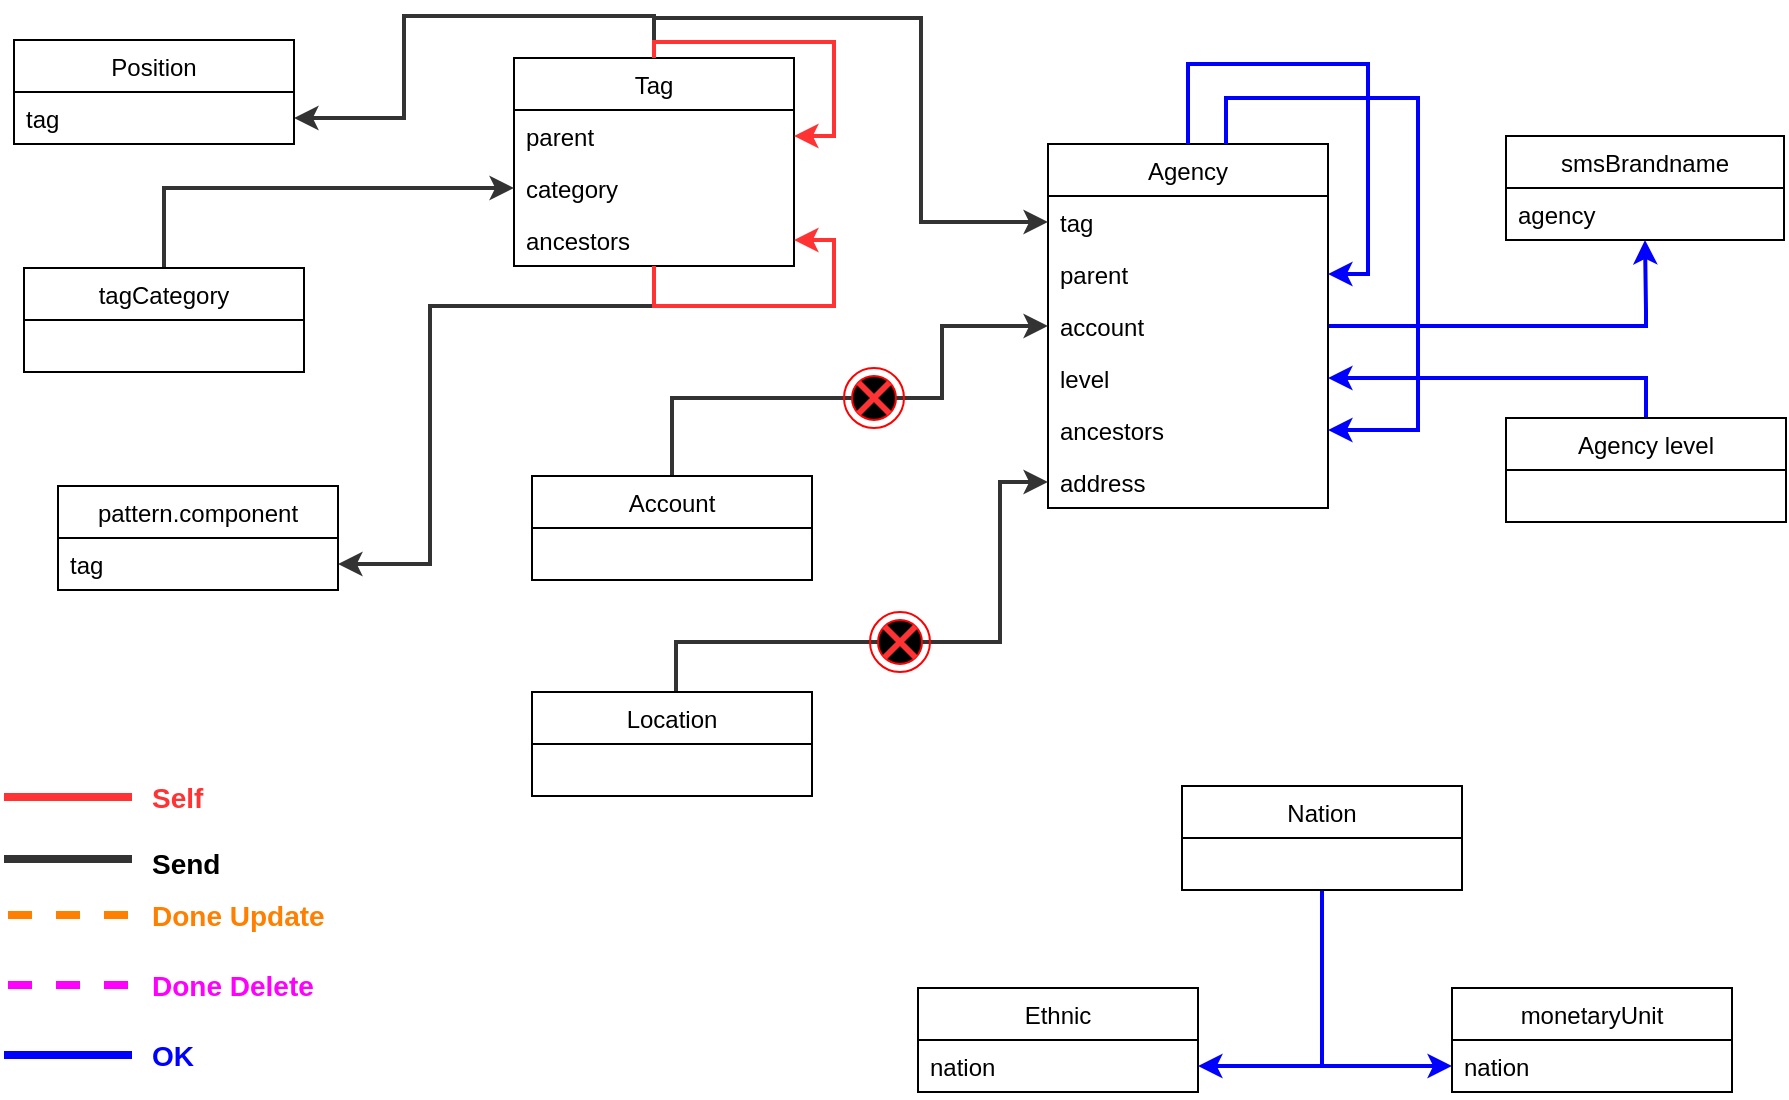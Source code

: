 <mxfile version="14.4.6" type="github">
  <diagram id="kHLsbcLHMgKkTKzZlc_j" name="Trang-1">
    <mxGraphModel dx="1280" dy="699" grid="0" gridSize="10" guides="1" tooltips="1" connect="1" arrows="1" fold="1" page="1" pageScale="1" pageWidth="4681" pageHeight="3300" math="0" shadow="0">
      <root>
        <mxCell id="0" />
        <mxCell id="1" parent="0" />
        <mxCell id="RnlfCP2qKSnffvko98fF-54" style="edgeStyle=orthogonalEdgeStyle;rounded=0;orthogonalLoop=1;jettySize=auto;html=1;strokeWidth=2;strokeColor=#0000FF;" edge="1" parent="1" source="RnlfCP2qKSnffvko98fF-7" target="RnlfCP2qKSnffvko98fF-53">
          <mxGeometry relative="1" as="geometry">
            <Array as="points">
              <mxPoint x="2772" y="807" />
              <mxPoint x="2772" y="799" />
            </Array>
          </mxGeometry>
        </mxCell>
        <mxCell id="RnlfCP2qKSnffvko98fF-7" value="Agency" style="swimlane;fontStyle=0;childLayout=stackLayout;horizontal=1;startSize=26;fillColor=none;horizontalStack=0;resizeParent=1;resizeParentMax=0;resizeLast=0;collapsible=1;marginBottom=0;" vertex="1" parent="1">
          <mxGeometry x="2473" y="716" width="140" height="182" as="geometry" />
        </mxCell>
        <mxCell id="RnlfCP2qKSnffvko98fF-8" value="tag" style="text;strokeColor=none;fillColor=none;align=left;verticalAlign=top;spacingLeft=4;spacingRight=4;overflow=hidden;rotatable=0;points=[[0,0.5],[1,0.5]];portConstraint=eastwest;" vertex="1" parent="RnlfCP2qKSnffvko98fF-7">
          <mxGeometry y="26" width="140" height="26" as="geometry" />
        </mxCell>
        <mxCell id="RnlfCP2qKSnffvko98fF-9" value="parent&#xa;" style="text;strokeColor=none;fillColor=none;align=left;verticalAlign=top;spacingLeft=4;spacingRight=4;overflow=hidden;rotatable=0;points=[[0,0.5],[1,0.5]];portConstraint=eastwest;" vertex="1" parent="RnlfCP2qKSnffvko98fF-7">
          <mxGeometry y="52" width="140" height="26" as="geometry" />
        </mxCell>
        <mxCell id="RnlfCP2qKSnffvko98fF-10" value="account&#xa;" style="text;strokeColor=none;fillColor=none;align=left;verticalAlign=top;spacingLeft=4;spacingRight=4;overflow=hidden;rotatable=0;points=[[0,0.5],[1,0.5]];portConstraint=eastwest;" vertex="1" parent="RnlfCP2qKSnffvko98fF-7">
          <mxGeometry y="78" width="140" height="26" as="geometry" />
        </mxCell>
        <mxCell id="RnlfCP2qKSnffvko98fF-19" value="level" style="text;strokeColor=none;fillColor=none;align=left;verticalAlign=top;spacingLeft=4;spacingRight=4;overflow=hidden;rotatable=0;points=[[0,0.5],[1,0.5]];portConstraint=eastwest;" vertex="1" parent="RnlfCP2qKSnffvko98fF-7">
          <mxGeometry y="104" width="140" height="26" as="geometry" />
        </mxCell>
        <mxCell id="RnlfCP2qKSnffvko98fF-16" style="edgeStyle=orthogonalEdgeStyle;rounded=0;orthogonalLoop=1;jettySize=auto;html=1;strokeWidth=2;strokeColor=#0000FF;" edge="1" parent="RnlfCP2qKSnffvko98fF-7" source="RnlfCP2qKSnffvko98fF-7" target="RnlfCP2qKSnffvko98fF-9">
          <mxGeometry relative="1" as="geometry">
            <Array as="points">
              <mxPoint x="70" y="-40" />
              <mxPoint x="160" y="-40" />
              <mxPoint x="160" y="65" />
            </Array>
          </mxGeometry>
        </mxCell>
        <mxCell id="RnlfCP2qKSnffvko98fF-20" value="ancestors" style="text;strokeColor=none;fillColor=none;align=left;verticalAlign=top;spacingLeft=4;spacingRight=4;overflow=hidden;rotatable=0;points=[[0,0.5],[1,0.5]];portConstraint=eastwest;" vertex="1" parent="RnlfCP2qKSnffvko98fF-7">
          <mxGeometry y="130" width="140" height="26" as="geometry" />
        </mxCell>
        <mxCell id="RnlfCP2qKSnffvko98fF-23" style="edgeStyle=orthogonalEdgeStyle;rounded=0;orthogonalLoop=1;jettySize=auto;html=1;strokeWidth=2;strokeColor=#0000FF;" edge="1" parent="RnlfCP2qKSnffvko98fF-7" target="RnlfCP2qKSnffvko98fF-20">
          <mxGeometry relative="1" as="geometry">
            <mxPoint x="89" as="sourcePoint" />
            <Array as="points">
              <mxPoint x="89" />
              <mxPoint x="89" y="-23" />
              <mxPoint x="185" y="-23" />
              <mxPoint x="185" y="143" />
            </Array>
          </mxGeometry>
        </mxCell>
        <mxCell id="RnlfCP2qKSnffvko98fF-28" value="address" style="text;strokeColor=none;fillColor=none;align=left;verticalAlign=top;spacingLeft=4;spacingRight=4;overflow=hidden;rotatable=0;points=[[0,0.5],[1,0.5]];portConstraint=eastwest;" vertex="1" parent="RnlfCP2qKSnffvko98fF-7">
          <mxGeometry y="156" width="140" height="26" as="geometry" />
        </mxCell>
        <mxCell id="RnlfCP2qKSnffvko98fF-15" style="edgeStyle=orthogonalEdgeStyle;rounded=0;orthogonalLoop=1;jettySize=auto;html=1;exitX=0.5;exitY=0;exitDx=0;exitDy=0;strokeWidth=2;strokeColor=#333333;" edge="1" parent="1" source="RnlfCP2qKSnffvko98fF-11" target="RnlfCP2qKSnffvko98fF-8">
          <mxGeometry relative="1" as="geometry" />
        </mxCell>
        <mxCell id="RnlfCP2qKSnffvko98fF-40" style="edgeStyle=orthogonalEdgeStyle;rounded=0;orthogonalLoop=1;jettySize=auto;html=1;strokeWidth=2;strokeColor=#333333;" edge="1" parent="1" source="RnlfCP2qKSnffvko98fF-11" target="RnlfCP2qKSnffvko98fF-39">
          <mxGeometry relative="1" as="geometry">
            <Array as="points">
              <mxPoint x="2276" y="652" />
              <mxPoint x="2151" y="652" />
              <mxPoint x="2151" y="703" />
            </Array>
          </mxGeometry>
        </mxCell>
        <mxCell id="RnlfCP2qKSnffvko98fF-51" style="edgeStyle=orthogonalEdgeStyle;rounded=0;orthogonalLoop=1;jettySize=auto;html=1;strokeWidth=2;strokeColor=#333333;" edge="1" parent="1" source="RnlfCP2qKSnffvko98fF-11" target="RnlfCP2qKSnffvko98fF-50">
          <mxGeometry relative="1" as="geometry">
            <Array as="points">
              <mxPoint x="2276" y="797" />
              <mxPoint x="2164" y="797" />
              <mxPoint x="2164" y="926" />
            </Array>
          </mxGeometry>
        </mxCell>
        <mxCell id="RnlfCP2qKSnffvko98fF-11" value="Tag" style="swimlane;fontStyle=0;childLayout=stackLayout;horizontal=1;startSize=26;fillColor=none;horizontalStack=0;resizeParent=1;resizeParentMax=0;resizeLast=0;collapsible=1;marginBottom=0;" vertex="1" parent="1">
          <mxGeometry x="2206" y="673" width="140" height="104" as="geometry" />
        </mxCell>
        <mxCell id="RnlfCP2qKSnffvko98fF-42" value="parent&#xa;" style="text;strokeColor=none;fillColor=none;align=left;verticalAlign=top;spacingLeft=4;spacingRight=4;overflow=hidden;rotatable=0;points=[[0,0.5],[1,0.5]];portConstraint=eastwest;" vertex="1" parent="RnlfCP2qKSnffvko98fF-11">
          <mxGeometry y="26" width="140" height="26" as="geometry" />
        </mxCell>
        <mxCell id="RnlfCP2qKSnffvko98fF-41" value="category" style="text;strokeColor=none;fillColor=none;align=left;verticalAlign=top;spacingLeft=4;spacingRight=4;overflow=hidden;rotatable=0;points=[[0,0.5],[1,0.5]];portConstraint=eastwest;" vertex="1" parent="RnlfCP2qKSnffvko98fF-11">
          <mxGeometry y="52" width="140" height="26" as="geometry" />
        </mxCell>
        <mxCell id="RnlfCP2qKSnffvko98fF-46" style="edgeStyle=orthogonalEdgeStyle;rounded=0;orthogonalLoop=1;jettySize=auto;html=1;strokeWidth=2;strokeColor=#FF3333;" edge="1" parent="RnlfCP2qKSnffvko98fF-11" source="RnlfCP2qKSnffvko98fF-11" target="RnlfCP2qKSnffvko98fF-42">
          <mxGeometry relative="1" as="geometry">
            <Array as="points">
              <mxPoint x="70" y="-8" />
              <mxPoint x="160" y="-8" />
              <mxPoint x="160" y="39" />
            </Array>
          </mxGeometry>
        </mxCell>
        <mxCell id="RnlfCP2qKSnffvko98fF-47" value="ancestors" style="text;strokeColor=none;fillColor=none;align=left;verticalAlign=top;spacingLeft=4;spacingRight=4;overflow=hidden;rotatable=0;points=[[0,0.5],[1,0.5]];portConstraint=eastwest;" vertex="1" parent="RnlfCP2qKSnffvko98fF-11">
          <mxGeometry y="78" width="140" height="26" as="geometry" />
        </mxCell>
        <mxCell id="RnlfCP2qKSnffvko98fF-48" style="edgeStyle=orthogonalEdgeStyle;rounded=0;orthogonalLoop=1;jettySize=auto;html=1;strokeColor=#FF3333;strokeWidth=2;" edge="1" parent="RnlfCP2qKSnffvko98fF-11" source="RnlfCP2qKSnffvko98fF-11" target="RnlfCP2qKSnffvko98fF-47">
          <mxGeometry relative="1" as="geometry" />
        </mxCell>
        <mxCell id="RnlfCP2qKSnffvko98fF-18" style="edgeStyle=orthogonalEdgeStyle;rounded=0;orthogonalLoop=1;jettySize=auto;html=1;strokeWidth=2;strokeColor=#333333;" edge="1" parent="1" source="RnlfCP2qKSnffvko98fF-17" target="RnlfCP2qKSnffvko98fF-10">
          <mxGeometry relative="1" as="geometry">
            <Array as="points">
              <mxPoint x="2285" y="843" />
              <mxPoint x="2420" y="843" />
              <mxPoint x="2420" y="807" />
            </Array>
          </mxGeometry>
        </mxCell>
        <mxCell id="RnlfCP2qKSnffvko98fF-17" value="Account" style="swimlane;fontStyle=0;childLayout=stackLayout;horizontal=1;startSize=26;fillColor=none;horizontalStack=0;resizeParent=1;resizeParentMax=0;resizeLast=0;collapsible=1;marginBottom=0;" vertex="1" parent="1">
          <mxGeometry x="2215" y="882" width="140" height="52" as="geometry" />
        </mxCell>
        <mxCell id="RnlfCP2qKSnffvko98fF-22" style="edgeStyle=orthogonalEdgeStyle;rounded=0;orthogonalLoop=1;jettySize=auto;html=1;exitX=0.5;exitY=0;exitDx=0;exitDy=0;strokeWidth=2;strokeColor=#0000FF;" edge="1" parent="1" source="RnlfCP2qKSnffvko98fF-21" target="RnlfCP2qKSnffvko98fF-19">
          <mxGeometry relative="1" as="geometry" />
        </mxCell>
        <mxCell id="RnlfCP2qKSnffvko98fF-21" value="Agency level" style="swimlane;fontStyle=0;childLayout=stackLayout;horizontal=1;startSize=26;fillColor=none;horizontalStack=0;resizeParent=1;resizeParentMax=0;resizeLast=0;collapsible=1;marginBottom=0;" vertex="1" parent="1">
          <mxGeometry x="2702" y="853" width="140" height="52" as="geometry" />
        </mxCell>
        <mxCell id="RnlfCP2qKSnffvko98fF-30" style="edgeStyle=orthogonalEdgeStyle;rounded=0;orthogonalLoop=1;jettySize=auto;html=1;strokeWidth=2;strokeColor=#333333;" edge="1" parent="1" source="RnlfCP2qKSnffvko98fF-29" target="RnlfCP2qKSnffvko98fF-28">
          <mxGeometry relative="1" as="geometry">
            <Array as="points">
              <mxPoint x="2287" y="965" />
              <mxPoint x="2449" y="965" />
              <mxPoint x="2449" y="885" />
            </Array>
          </mxGeometry>
        </mxCell>
        <mxCell id="RnlfCP2qKSnffvko98fF-29" value="Location" style="swimlane;fontStyle=0;childLayout=stackLayout;horizontal=1;startSize=26;fillColor=none;horizontalStack=0;resizeParent=1;resizeParentMax=0;resizeLast=0;collapsible=1;marginBottom=0;" vertex="1" parent="1">
          <mxGeometry x="2215" y="990" width="140" height="52" as="geometry" />
        </mxCell>
        <mxCell id="RnlfCP2qKSnffvko98fF-31" value="Ethnic" style="swimlane;fontStyle=0;childLayout=stackLayout;horizontal=1;startSize=26;fillColor=none;horizontalStack=0;resizeParent=1;resizeParentMax=0;resizeLast=0;collapsible=1;marginBottom=0;" vertex="1" parent="1">
          <mxGeometry x="2408" y="1138" width="140" height="52" as="geometry" />
        </mxCell>
        <mxCell id="RnlfCP2qKSnffvko98fF-32" value="nation" style="text;strokeColor=none;fillColor=none;align=left;verticalAlign=top;spacingLeft=4;spacingRight=4;overflow=hidden;rotatable=0;points=[[0,0.5],[1,0.5]];portConstraint=eastwest;" vertex="1" parent="RnlfCP2qKSnffvko98fF-31">
          <mxGeometry y="26" width="140" height="26" as="geometry" />
        </mxCell>
        <mxCell id="RnlfCP2qKSnffvko98fF-34" style="edgeStyle=orthogonalEdgeStyle;rounded=0;orthogonalLoop=1;jettySize=auto;html=1;strokeWidth=2;fontColor=#0000FF;labelBackgroundColor=#0000FF;strokeColor=#0000FF;" edge="1" parent="1" source="RnlfCP2qKSnffvko98fF-33" target="RnlfCP2qKSnffvko98fF-32">
          <mxGeometry relative="1" as="geometry" />
        </mxCell>
        <mxCell id="RnlfCP2qKSnffvko98fF-37" style="edgeStyle=orthogonalEdgeStyle;rounded=0;orthogonalLoop=1;jettySize=auto;html=1;entryX=0;entryY=0.75;entryDx=0;entryDy=0;strokeWidth=2;strokeColor=#0000FF;" edge="1" parent="1" source="RnlfCP2qKSnffvko98fF-33" target="RnlfCP2qKSnffvko98fF-35">
          <mxGeometry relative="1" as="geometry" />
        </mxCell>
        <mxCell id="RnlfCP2qKSnffvko98fF-33" value="Nation" style="swimlane;fontStyle=0;childLayout=stackLayout;horizontal=1;startSize=26;fillColor=none;horizontalStack=0;resizeParent=1;resizeParentMax=0;resizeLast=0;collapsible=1;marginBottom=0;" vertex="1" parent="1">
          <mxGeometry x="2540" y="1037" width="140" height="52" as="geometry" />
        </mxCell>
        <mxCell id="RnlfCP2qKSnffvko98fF-35" value="monetaryUnit" style="swimlane;fontStyle=0;childLayout=stackLayout;horizontal=1;startSize=26;fillColor=none;horizontalStack=0;resizeParent=1;resizeParentMax=0;resizeLast=0;collapsible=1;marginBottom=0;" vertex="1" parent="1">
          <mxGeometry x="2675" y="1138" width="140" height="52" as="geometry" />
        </mxCell>
        <mxCell id="RnlfCP2qKSnffvko98fF-36" value="nation" style="text;strokeColor=none;fillColor=none;align=left;verticalAlign=top;spacingLeft=4;spacingRight=4;overflow=hidden;rotatable=0;points=[[0,0.5],[1,0.5]];portConstraint=eastwest;" vertex="1" parent="RnlfCP2qKSnffvko98fF-35">
          <mxGeometry y="26" width="140" height="26" as="geometry" />
        </mxCell>
        <mxCell id="RnlfCP2qKSnffvko98fF-38" value="Position" style="swimlane;fontStyle=0;childLayout=stackLayout;horizontal=1;startSize=26;fillColor=none;horizontalStack=0;resizeParent=1;resizeParentMax=0;resizeLast=0;collapsible=1;marginBottom=0;" vertex="1" parent="1">
          <mxGeometry x="1956" y="664" width="140" height="52" as="geometry" />
        </mxCell>
        <mxCell id="RnlfCP2qKSnffvko98fF-39" value="tag" style="text;strokeColor=none;fillColor=none;align=left;verticalAlign=top;spacingLeft=4;spacingRight=4;overflow=hidden;rotatable=0;points=[[0,0.5],[1,0.5]];portConstraint=eastwest;" vertex="1" parent="RnlfCP2qKSnffvko98fF-38">
          <mxGeometry y="26" width="140" height="26" as="geometry" />
        </mxCell>
        <mxCell id="RnlfCP2qKSnffvko98fF-45" style="edgeStyle=orthogonalEdgeStyle;rounded=0;orthogonalLoop=1;jettySize=auto;html=1;strokeColor=#333333;strokeWidth=2;" edge="1" parent="1" source="RnlfCP2qKSnffvko98fF-43" target="RnlfCP2qKSnffvko98fF-41">
          <mxGeometry relative="1" as="geometry" />
        </mxCell>
        <mxCell id="RnlfCP2qKSnffvko98fF-43" value="tagCategory" style="swimlane;fontStyle=0;childLayout=stackLayout;horizontal=1;startSize=26;fillColor=none;horizontalStack=0;resizeParent=1;resizeParentMax=0;resizeLast=0;collapsible=1;marginBottom=0;" vertex="1" parent="1">
          <mxGeometry x="1961" y="778" width="140" height="52" as="geometry" />
        </mxCell>
        <mxCell id="RnlfCP2qKSnffvko98fF-49" value="pattern.component" style="swimlane;fontStyle=0;childLayout=stackLayout;horizontal=1;startSize=26;fillColor=none;horizontalStack=0;resizeParent=1;resizeParentMax=0;resizeLast=0;collapsible=1;marginBottom=0;" vertex="1" parent="1">
          <mxGeometry x="1978" y="887" width="140" height="52" as="geometry" />
        </mxCell>
        <mxCell id="RnlfCP2qKSnffvko98fF-50" value="tag" style="text;strokeColor=none;fillColor=none;align=left;verticalAlign=top;spacingLeft=4;spacingRight=4;overflow=hidden;rotatable=0;points=[[0,0.5],[1,0.5]];portConstraint=eastwest;" vertex="1" parent="RnlfCP2qKSnffvko98fF-49">
          <mxGeometry y="26" width="140" height="26" as="geometry" />
        </mxCell>
        <mxCell id="RnlfCP2qKSnffvko98fF-52" value="smsBrandname" style="swimlane;fontStyle=0;childLayout=stackLayout;horizontal=1;startSize=26;fillColor=none;horizontalStack=0;resizeParent=1;resizeParentMax=0;resizeLast=0;collapsible=1;marginBottom=0;" vertex="1" parent="1">
          <mxGeometry x="2702" y="712" width="139" height="52" as="geometry" />
        </mxCell>
        <mxCell id="RnlfCP2qKSnffvko98fF-53" value="agency" style="text;strokeColor=none;fillColor=none;align=left;verticalAlign=top;spacingLeft=4;spacingRight=4;overflow=hidden;rotatable=0;points=[[0,0.5],[1,0.5]];portConstraint=eastwest;" vertex="1" parent="RnlfCP2qKSnffvko98fF-52">
          <mxGeometry y="26" width="139" height="26" as="geometry" />
        </mxCell>
        <mxCell id="RnlfCP2qKSnffvko98fF-56" value="" style="line;strokeWidth=4;html=1;strokeColor=#FF3333;align=left;" vertex="1" parent="1">
          <mxGeometry x="1951" y="1037.5" width="64" height="10" as="geometry" />
        </mxCell>
        <mxCell id="RnlfCP2qKSnffvko98fF-57" value="&lt;span style=&quot;font-size: 14px&quot;&gt;&lt;b&gt;&lt;font color=&quot;#ff3333&quot;&gt;Self&lt;/font&gt;&lt;/b&gt;&lt;/span&gt;" style="text;html=1;align=left;verticalAlign=middle;resizable=0;points=[];autosize=1;" vertex="1" parent="1">
          <mxGeometry x="2023" y="1033" width="36" height="19" as="geometry" />
        </mxCell>
        <mxCell id="RnlfCP2qKSnffvko98fF-58" value="" style="line;strokeWidth=4;html=1;strokeColor=#333333;align=left;" vertex="1" parent="1">
          <mxGeometry x="1951" y="1068.5" width="64" height="10" as="geometry" />
        </mxCell>
        <mxCell id="RnlfCP2qKSnffvko98fF-59" value="&lt;font style=&quot;font-size: 14px&quot;&gt;&lt;b&gt;Send&lt;/b&gt;&lt;/font&gt;" style="text;html=1;align=left;verticalAlign=middle;resizable=0;points=[];autosize=1;" vertex="1" parent="1">
          <mxGeometry x="2023" y="1066" width="44" height="19" as="geometry" />
        </mxCell>
        <mxCell id="RnlfCP2qKSnffvko98fF-60" value="" style="line;strokeWidth=4;html=1;align=left;strokeColor=#FF8000;dashed=1;" vertex="1" parent="1">
          <mxGeometry x="1953" y="1096.5" width="64" height="10" as="geometry" />
        </mxCell>
        <mxCell id="RnlfCP2qKSnffvko98fF-61" value="&lt;font style=&quot;font-size: 14px&quot;&gt;&lt;b&gt;Done Update&lt;/b&gt;&lt;/font&gt;" style="text;html=1;align=left;verticalAlign=middle;resizable=0;points=[];autosize=1;fontColor=#FF8000;" vertex="1" parent="1">
          <mxGeometry x="2023" y="1092" width="96" height="19" as="geometry" />
        </mxCell>
        <mxCell id="RnlfCP2qKSnffvko98fF-63" value="" style="line;strokeWidth=4;html=1;align=left;dashed=1;fontColor=#FF00FF;strokeColor=#FF00FF;" vertex="1" parent="1">
          <mxGeometry x="1953" y="1131.5" width="64" height="10" as="geometry" />
        </mxCell>
        <mxCell id="RnlfCP2qKSnffvko98fF-64" value="&lt;font style=&quot;font-size: 14px&quot;&gt;&lt;b&gt;Done Delete&lt;/b&gt;&lt;/font&gt;" style="text;html=1;align=left;verticalAlign=middle;resizable=0;points=[];autosize=1;fontColor=#FF00FF;" vertex="1" parent="1">
          <mxGeometry x="2023" y="1127" width="91" height="19" as="geometry" />
        </mxCell>
        <mxCell id="RnlfCP2qKSnffvko98fF-65" value="" style="line;strokeWidth=4;html=1;strokeColor=#0000FF;align=left;" vertex="1" parent="1">
          <mxGeometry x="1951" y="1166.5" width="64" height="10" as="geometry" />
        </mxCell>
        <mxCell id="RnlfCP2qKSnffvko98fF-66" value="&lt;font style=&quot;font-size: 14px&quot; color=&quot;#0000ff&quot;&gt;&lt;b&gt;OK&lt;/b&gt;&lt;/font&gt;" style="text;html=1;align=left;verticalAlign=middle;resizable=0;points=[];autosize=1;" vertex="1" parent="1">
          <mxGeometry x="2023" y="1162" width="31" height="19" as="geometry" />
        </mxCell>
        <mxCell id="RnlfCP2qKSnffvko98fF-71" value="" style="group" vertex="1" connectable="0" parent="1">
          <mxGeometry x="2384" y="950" width="30" height="30" as="geometry" />
        </mxCell>
        <mxCell id="RnlfCP2qKSnffvko98fF-72" value="" style="group" vertex="1" connectable="0" parent="RnlfCP2qKSnffvko98fF-71">
          <mxGeometry width="30" height="30" as="geometry" />
        </mxCell>
        <mxCell id="RnlfCP2qKSnffvko98fF-69" value="" style="ellipse;html=1;shape=endState;fillColor=#000000;strokeColor=#ff0000;fontColor=#FF00FF;align=left;" vertex="1" parent="RnlfCP2qKSnffvko98fF-72">
          <mxGeometry width="30" height="30" as="geometry" />
        </mxCell>
        <mxCell id="RnlfCP2qKSnffvko98fF-70" value="" style="shape=umlDestroy;whiteSpace=wrap;html=1;strokeWidth=3;fontColor=#FF00FF;align=left;strokeColor=#FF3333;" vertex="1" parent="RnlfCP2qKSnffvko98fF-72">
          <mxGeometry x="7.25" y="7.25" width="15.5" height="15.5" as="geometry" />
        </mxCell>
        <mxCell id="RnlfCP2qKSnffvko98fF-73" value="" style="group" vertex="1" connectable="0" parent="1">
          <mxGeometry x="2371" y="828" width="30" height="30" as="geometry" />
        </mxCell>
        <mxCell id="RnlfCP2qKSnffvko98fF-74" value="" style="group" vertex="1" connectable="0" parent="RnlfCP2qKSnffvko98fF-73">
          <mxGeometry width="30" height="30" as="geometry" />
        </mxCell>
        <mxCell id="RnlfCP2qKSnffvko98fF-75" value="" style="ellipse;html=1;shape=endState;fillColor=#000000;strokeColor=#ff0000;fontColor=#FF00FF;align=left;" vertex="1" parent="RnlfCP2qKSnffvko98fF-74">
          <mxGeometry width="30" height="30" as="geometry" />
        </mxCell>
        <mxCell id="RnlfCP2qKSnffvko98fF-76" value="" style="shape=umlDestroy;whiteSpace=wrap;html=1;strokeWidth=3;fontColor=#FF00FF;align=left;strokeColor=#FF3333;" vertex="1" parent="RnlfCP2qKSnffvko98fF-74">
          <mxGeometry x="7.25" y="7.25" width="15.5" height="15.5" as="geometry" />
        </mxCell>
      </root>
    </mxGraphModel>
  </diagram>
</mxfile>
